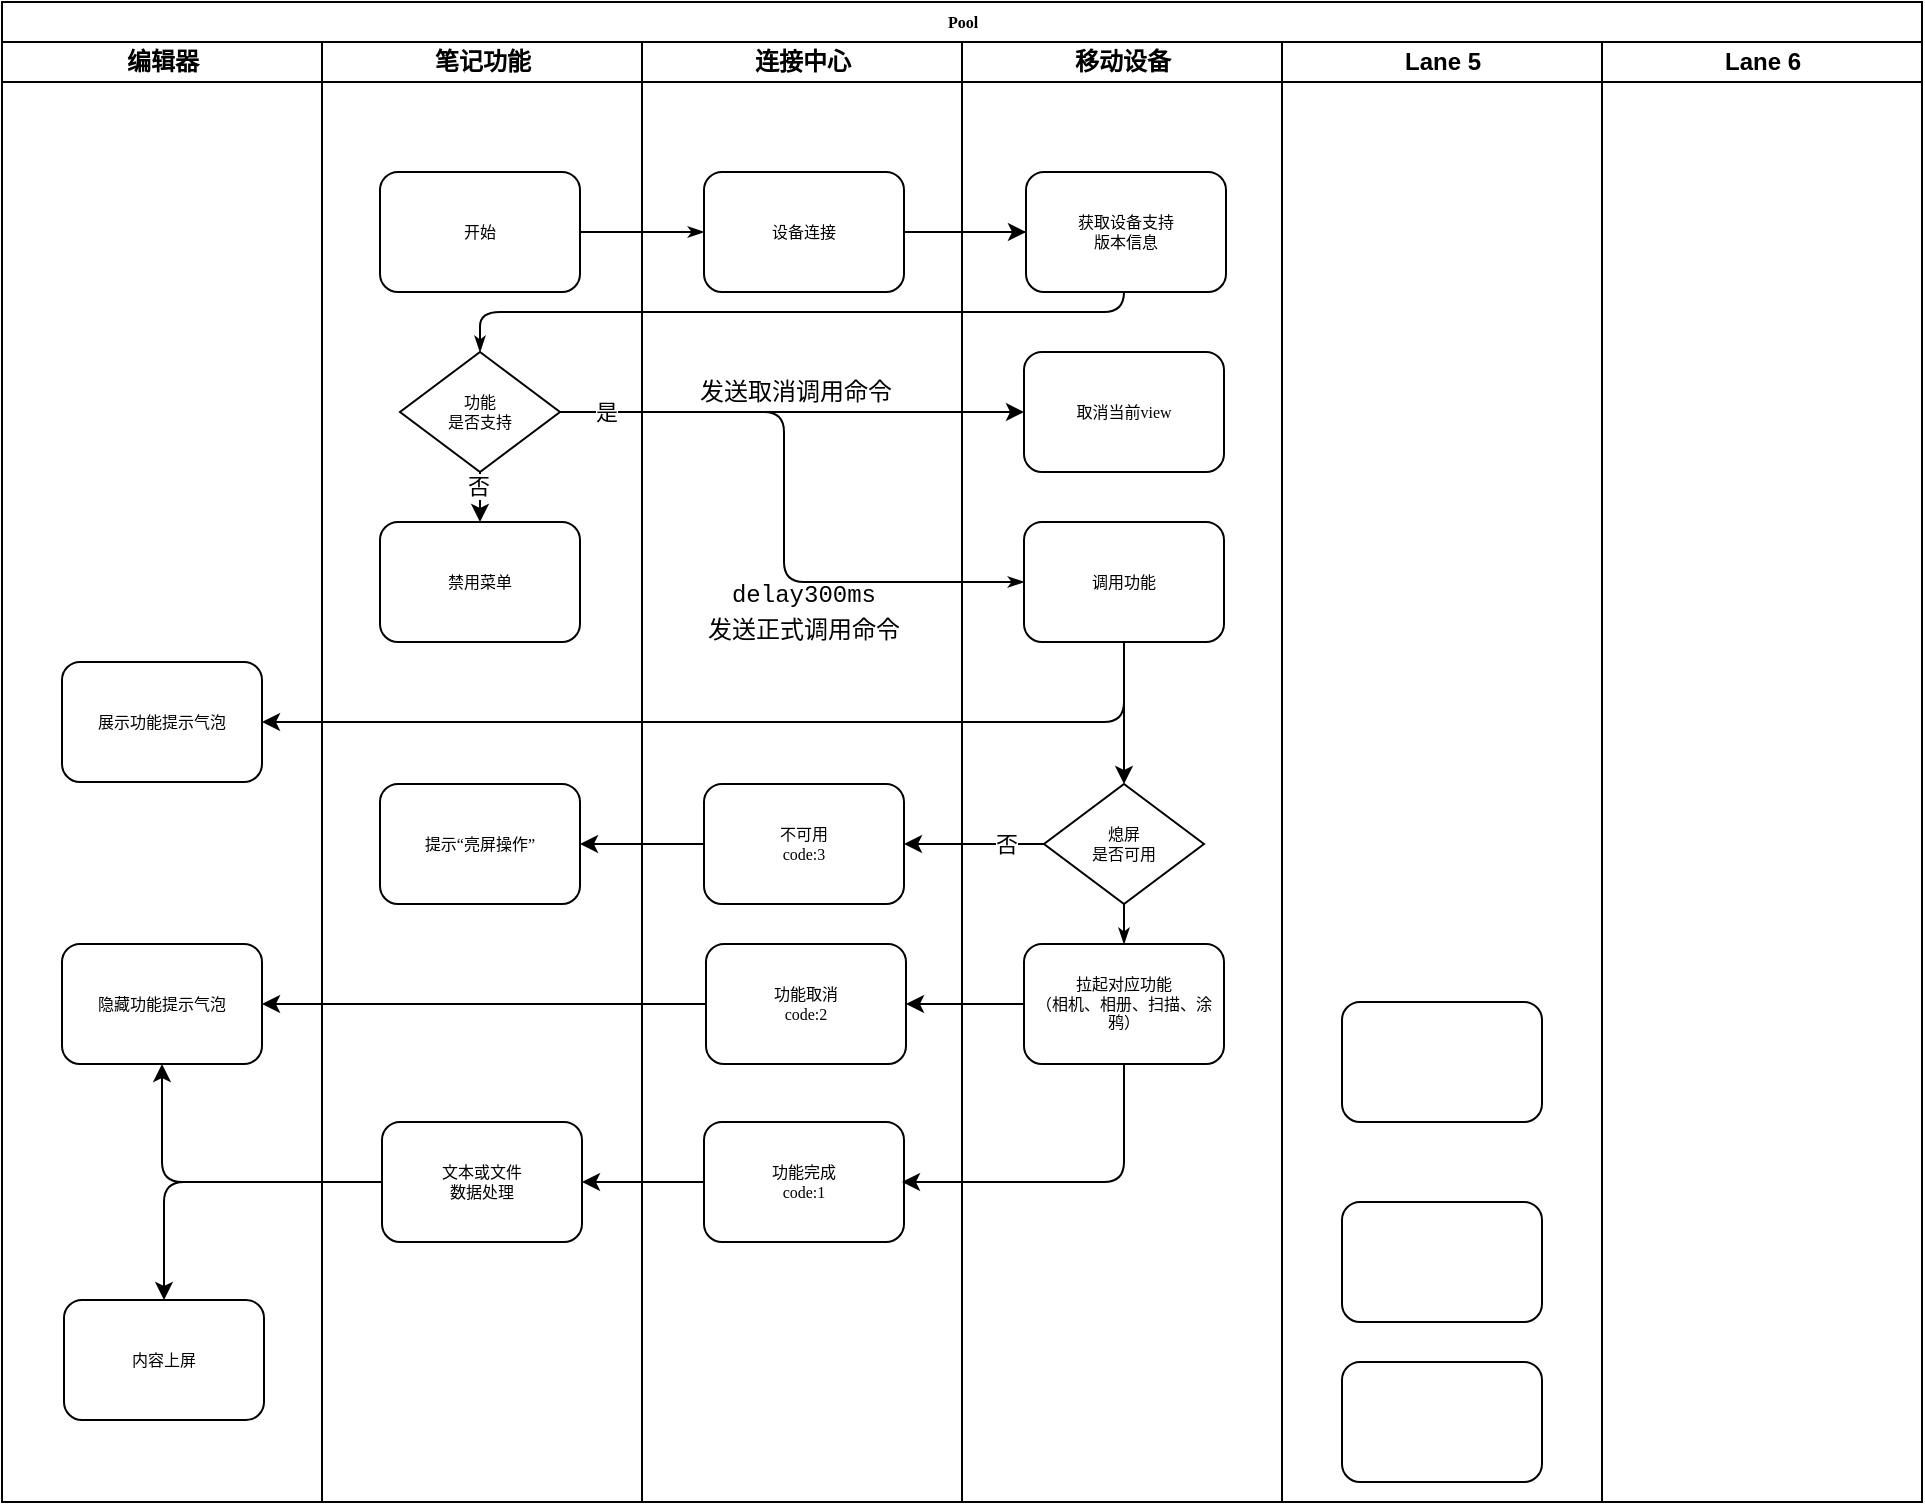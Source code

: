 <mxfile version="21.1.5" type="github">
  <diagram name="Page-1" id="74e2e168-ea6b-b213-b513-2b3c1d86103e">
    <mxGraphModel dx="956" dy="473" grid="1" gridSize="10" guides="1" tooltips="1" connect="1" arrows="1" fold="1" page="1" pageScale="1" pageWidth="1100" pageHeight="850" background="none" math="0" shadow="0">
      <root>
        <mxCell id="0" />
        <mxCell id="1" parent="0" />
        <mxCell id="77e6c97f196da883-1" value="Pool" style="swimlane;html=1;childLayout=stackLayout;startSize=20;rounded=0;shadow=0;labelBackgroundColor=none;strokeWidth=1;fontFamily=Verdana;fontSize=8;align=center;" parent="1" vertex="1">
          <mxGeometry x="70" y="40" width="960" height="750" as="geometry" />
        </mxCell>
        <mxCell id="77e6c97f196da883-2" value="编辑器" style="swimlane;html=1;startSize=20;" parent="77e6c97f196da883-1" vertex="1">
          <mxGeometry y="20" width="160" height="730" as="geometry" />
        </mxCell>
        <mxCell id="1_07ez9jOhSDojLGVaJd-40" value="展示功能提示气泡" style="rounded=1;whiteSpace=wrap;html=1;shadow=0;labelBackgroundColor=none;strokeWidth=1;fontFamily=Verdana;fontSize=8;align=center;" vertex="1" parent="77e6c97f196da883-2">
          <mxGeometry x="30" y="310" width="100" height="60" as="geometry" />
        </mxCell>
        <mxCell id="1_07ez9jOhSDojLGVaJd-43" value="隐藏功能提示气泡" style="rounded=1;whiteSpace=wrap;html=1;shadow=0;labelBackgroundColor=none;strokeWidth=1;fontFamily=Verdana;fontSize=8;align=center;" vertex="1" parent="77e6c97f196da883-2">
          <mxGeometry x="30" y="451" width="100" height="60" as="geometry" />
        </mxCell>
        <mxCell id="1_07ez9jOhSDojLGVaJd-49" value="内容上屏" style="rounded=1;whiteSpace=wrap;html=1;shadow=0;labelBackgroundColor=none;strokeWidth=1;fontFamily=Verdana;fontSize=8;align=center;" vertex="1" parent="77e6c97f196da883-2">
          <mxGeometry x="31" y="629" width="100" height="60" as="geometry" />
        </mxCell>
        <mxCell id="77e6c97f196da883-3" value="笔记功能" style="swimlane;html=1;startSize=20;" parent="77e6c97f196da883-1" vertex="1">
          <mxGeometry x="160" y="20" width="160" height="730" as="geometry" />
        </mxCell>
        <mxCell id="1_07ez9jOhSDojLGVaJd-46" value="文本或文件&lt;br&gt;数据处理" style="rounded=1;whiteSpace=wrap;html=1;shadow=0;labelBackgroundColor=none;strokeWidth=1;fontFamily=Verdana;fontSize=8;align=center;" vertex="1" parent="77e6c97f196da883-3">
          <mxGeometry x="30" y="540" width="100" height="60" as="geometry" />
        </mxCell>
        <mxCell id="77e6c97f196da883-4" value="连接中心" style="swimlane;html=1;startSize=20;" parent="77e6c97f196da883-1" vertex="1">
          <mxGeometry x="320" y="20" width="160" height="730" as="geometry" />
        </mxCell>
        <mxCell id="77e6c97f196da883-14" value="功能完成&lt;br&gt;code:1" style="rounded=1;whiteSpace=wrap;html=1;shadow=0;labelBackgroundColor=none;strokeWidth=1;fontFamily=Verdana;fontSize=8;align=center;" parent="77e6c97f196da883-4" vertex="1">
          <mxGeometry x="31" y="540" width="100" height="60" as="geometry" />
        </mxCell>
        <mxCell id="1_07ez9jOhSDojLGVaJd-48" style="edgeStyle=orthogonalEdgeStyle;curved=1;rounded=0;orthogonalLoop=1;jettySize=auto;html=1;exitX=0;exitY=0.5;exitDx=0;exitDy=0;entryX=1;entryY=0.5;entryDx=0;entryDy=0;" edge="1" parent="77e6c97f196da883-1" source="77e6c97f196da883-14" target="1_07ez9jOhSDojLGVaJd-46">
          <mxGeometry relative="1" as="geometry" />
        </mxCell>
        <mxCell id="1_07ez9jOhSDojLGVaJd-50" style="edgeStyle=orthogonalEdgeStyle;rounded=1;orthogonalLoop=1;jettySize=auto;html=1;exitX=0;exitY=0.5;exitDx=0;exitDy=0;entryX=0.5;entryY=0;entryDx=0;entryDy=0;" edge="1" parent="77e6c97f196da883-1" source="1_07ez9jOhSDojLGVaJd-46" target="1_07ez9jOhSDojLGVaJd-49">
          <mxGeometry relative="1" as="geometry" />
        </mxCell>
        <mxCell id="77e6c97f196da883-5" value="移动设备" style="swimlane;html=1;startSize=20;" parent="77e6c97f196da883-1" vertex="1">
          <mxGeometry x="480" y="20" width="160" height="730" as="geometry" />
        </mxCell>
        <mxCell id="77e6c97f196da883-8" value="开始" style="rounded=1;whiteSpace=wrap;html=1;shadow=0;labelBackgroundColor=none;strokeWidth=1;fontFamily=Verdana;fontSize=8;align=center;" parent="77e6c97f196da883-5" vertex="1">
          <mxGeometry x="-291" y="65" width="100" height="60" as="geometry" />
        </mxCell>
        <mxCell id="1_07ez9jOhSDojLGVaJd-3" value="功能&lt;br&gt;是否支持" style="rhombus;whiteSpace=wrap;html=1;rounded=0;shadow=0;labelBackgroundColor=none;strokeWidth=1;fontFamily=Verdana;fontSize=8;align=center;" vertex="1" parent="77e6c97f196da883-5">
          <mxGeometry x="-281" y="155" width="80" height="60" as="geometry" />
        </mxCell>
        <mxCell id="1_07ez9jOhSDojLGVaJd-4" value="禁用菜单" style="rounded=1;whiteSpace=wrap;html=1;shadow=0;labelBackgroundColor=none;strokeWidth=1;fontFamily=Verdana;fontSize=8;align=center;" vertex="1" parent="77e6c97f196da883-5">
          <mxGeometry x="-291" y="240" width="100" height="60" as="geometry" />
        </mxCell>
        <mxCell id="1_07ez9jOhSDojLGVaJd-5" style="edgeStyle=orthogonalEdgeStyle;rounded=0;orthogonalLoop=1;jettySize=auto;html=1;exitX=0.5;exitY=1;exitDx=0;exitDy=0;entryX=0.5;entryY=0;entryDx=0;entryDy=0;" edge="1" parent="77e6c97f196da883-5" source="1_07ez9jOhSDojLGVaJd-3" target="1_07ez9jOhSDojLGVaJd-4">
          <mxGeometry relative="1" as="geometry" />
        </mxCell>
        <mxCell id="1_07ez9jOhSDojLGVaJd-11" value="否" style="edgeLabel;html=1;align=center;verticalAlign=middle;resizable=0;points=[];" vertex="1" connectable="0" parent="1_07ez9jOhSDojLGVaJd-5">
          <mxGeometry x="-0.486" y="-1" relative="1" as="geometry">
            <mxPoint as="offset" />
          </mxGeometry>
        </mxCell>
        <mxCell id="1_07ez9jOhSDojLGVaJd-13" value="提示“亮屏操作”" style="rounded=1;whiteSpace=wrap;html=1;shadow=0;labelBackgroundColor=none;strokeWidth=1;fontFamily=Verdana;fontSize=8;align=center;" vertex="1" parent="77e6c97f196da883-5">
          <mxGeometry x="-291" y="371" width="100" height="60" as="geometry" />
        </mxCell>
        <mxCell id="77e6c97f196da883-26" style="edgeStyle=orthogonalEdgeStyle;rounded=1;html=1;labelBackgroundColor=none;startArrow=none;startFill=0;startSize=5;endArrow=classicThin;endFill=1;endSize=5;jettySize=auto;orthogonalLoop=1;strokeWidth=1;fontFamily=Verdana;fontSize=8" parent="77e6c97f196da883-5" source="77e6c97f196da883-8" target="77e6c97f196da883-11" edge="1">
          <mxGeometry relative="1" as="geometry" />
        </mxCell>
        <mxCell id="77e6c97f196da883-27" style="edgeStyle=orthogonalEdgeStyle;rounded=1;html=1;labelBackgroundColor=none;startArrow=none;startFill=0;startSize=5;endArrow=classicThin;endFill=1;endSize=5;jettySize=auto;orthogonalLoop=1;strokeWidth=1;fontFamily=Verdana;fontSize=8;entryX=0.5;entryY=0;entryDx=0;entryDy=0;" parent="77e6c97f196da883-5" source="77e6c97f196da883-11" target="1_07ez9jOhSDojLGVaJd-3" edge="1">
          <mxGeometry relative="1" as="geometry">
            <Array as="points">
              <mxPoint x="81" y="95" />
              <mxPoint x="81" y="135" />
              <mxPoint x="-241" y="135" />
            </Array>
            <mxPoint x="-248.971" y="155" as="targetPoint" />
          </mxGeometry>
        </mxCell>
        <mxCell id="77e6c97f196da883-11" value="设备连接" style="rounded=1;whiteSpace=wrap;html=1;shadow=0;labelBackgroundColor=none;strokeWidth=1;fontFamily=Verdana;fontSize=8;align=center;" parent="77e6c97f196da883-5" vertex="1">
          <mxGeometry x="-129" y="65" width="100" height="60" as="geometry" />
        </mxCell>
        <mxCell id="1_07ez9jOhSDojLGVaJd-7" value="&lt;div style=&quot;font-family: Menlo, Monaco, &amp;quot;Courier New&amp;quot;, monospace; line-height: 18px;&quot;&gt;&lt;span style=&quot;background-color: rgb(255, 255, 255);&quot;&gt;发送取消调用命令&lt;/span&gt;&lt;/div&gt;" style="text;html=1;strokeColor=none;fillColor=none;align=center;verticalAlign=middle;whiteSpace=wrap;rounded=0;" vertex="1" parent="77e6c97f196da883-5">
          <mxGeometry x="-138" y="160" width="110" height="30" as="geometry" />
        </mxCell>
        <mxCell id="1_07ez9jOhSDojLGVaJd-9" value="&lt;div style=&quot;font-family: Menlo, Monaco, &amp;quot;Courier New&amp;quot;, monospace; line-height: 18px;&quot;&gt;&lt;span style=&quot;background-color: rgb(255, 255, 255);&quot;&gt;delay300ms&lt;/span&gt;&lt;/div&gt;&lt;div style=&quot;font-family: Menlo, Monaco, &amp;quot;Courier New&amp;quot;, monospace; line-height: 18px;&quot;&gt;&lt;span style=&quot;background-color: rgb(255, 255, 255);&quot;&gt;发送正式调用命令&lt;/span&gt;&lt;/div&gt;" style="text;html=1;strokeColor=none;fillColor=none;align=center;verticalAlign=middle;whiteSpace=wrap;rounded=0;" vertex="1" parent="77e6c97f196da883-5">
          <mxGeometry x="-134" y="270" width="110" height="30" as="geometry" />
        </mxCell>
        <mxCell id="1_07ez9jOhSDojLGVaJd-16" value="不可用&lt;br&gt;code:3" style="rounded=1;whiteSpace=wrap;html=1;shadow=0;labelBackgroundColor=none;strokeWidth=1;fontFamily=Verdana;fontSize=8;align=center;" vertex="1" parent="77e6c97f196da883-5">
          <mxGeometry x="-129" y="371" width="100" height="60" as="geometry" />
        </mxCell>
        <mxCell id="1_07ez9jOhSDojLGVaJd-18" value="功能取消&lt;br&gt;code:2" style="rounded=1;whiteSpace=wrap;html=1;shadow=0;labelBackgroundColor=none;strokeWidth=1;fontFamily=Verdana;fontSize=8;align=center;" vertex="1" parent="77e6c97f196da883-5">
          <mxGeometry x="-128" y="451" width="100" height="60" as="geometry" />
        </mxCell>
        <mxCell id="1_07ez9jOhSDojLGVaJd-14" style="edgeStyle=orthogonalEdgeStyle;rounded=0;orthogonalLoop=1;jettySize=auto;html=1;exitX=0;exitY=0.5;exitDx=0;exitDy=0;entryX=1;entryY=0.5;entryDx=0;entryDy=0;" edge="1" parent="77e6c97f196da883-5" source="77e6c97f196da883-13" target="1_07ez9jOhSDojLGVaJd-16">
          <mxGeometry relative="1" as="geometry" />
        </mxCell>
        <mxCell id="1_07ez9jOhSDojLGVaJd-15" value="否" style="edgeLabel;html=1;align=center;verticalAlign=middle;resizable=0;points=[];" vertex="1" connectable="0" parent="1_07ez9jOhSDojLGVaJd-14">
          <mxGeometry x="-0.811" y="-1" relative="1" as="geometry">
            <mxPoint x="-13" y="1" as="offset" />
          </mxGeometry>
        </mxCell>
        <mxCell id="1_07ez9jOhSDojLGVaJd-17" style="edgeStyle=orthogonalEdgeStyle;rounded=0;orthogonalLoop=1;jettySize=auto;html=1;exitX=0;exitY=0.5;exitDx=0;exitDy=0;entryX=1;entryY=0.5;entryDx=0;entryDy=0;" edge="1" parent="77e6c97f196da883-5" source="1_07ez9jOhSDojLGVaJd-16" target="1_07ez9jOhSDojLGVaJd-13">
          <mxGeometry relative="1" as="geometry" />
        </mxCell>
        <mxCell id="77e6c97f196da883-12" value="取消当前view" style="rounded=1;whiteSpace=wrap;html=1;shadow=0;labelBackgroundColor=none;strokeWidth=1;fontFamily=Verdana;fontSize=8;align=center;" parent="77e6c97f196da883-5" vertex="1">
          <mxGeometry x="31" y="155" width="100" height="60" as="geometry" />
        </mxCell>
        <mxCell id="77e6c97f196da883-13" value="熄屏&lt;br&gt;是否可用" style="rhombus;whiteSpace=wrap;html=1;rounded=0;shadow=0;labelBackgroundColor=none;strokeWidth=1;fontFamily=Verdana;fontSize=8;align=center;" parent="77e6c97f196da883-5" vertex="1">
          <mxGeometry x="41" y="371" width="80" height="60" as="geometry" />
        </mxCell>
        <mxCell id="1_07ez9jOhSDojLGVaJd-1" value="获取设备支持&lt;br&gt;版本信息" style="rounded=1;whiteSpace=wrap;html=1;shadow=0;labelBackgroundColor=none;strokeWidth=1;fontFamily=Verdana;fontSize=8;align=center;" vertex="1" parent="77e6c97f196da883-5">
          <mxGeometry x="32" y="65" width="100" height="60" as="geometry" />
        </mxCell>
        <mxCell id="1_07ez9jOhSDojLGVaJd-12" style="edgeStyle=orthogonalEdgeStyle;rounded=0;orthogonalLoop=1;jettySize=auto;html=1;exitX=0.5;exitY=1;exitDx=0;exitDy=0;entryX=0.5;entryY=0;entryDx=0;entryDy=0;" edge="1" parent="77e6c97f196da883-5" source="1_07ez9jOhSDojLGVaJd-8" target="77e6c97f196da883-13">
          <mxGeometry relative="1" as="geometry" />
        </mxCell>
        <mxCell id="1_07ez9jOhSDojLGVaJd-8" value="调用功能" style="rounded=1;whiteSpace=wrap;html=1;shadow=0;labelBackgroundColor=none;strokeWidth=1;fontFamily=Verdana;fontSize=8;align=center;" vertex="1" parent="77e6c97f196da883-5">
          <mxGeometry x="31" y="240" width="100" height="60" as="geometry" />
        </mxCell>
        <mxCell id="77e6c97f196da883-15" value="拉起对应功能&lt;br&gt;（相机、相册、扫描、涂鸦）" style="rounded=1;whiteSpace=wrap;html=1;shadow=0;labelBackgroundColor=none;strokeWidth=1;fontFamily=Verdana;fontSize=8;align=center;" parent="77e6c97f196da883-5" vertex="1">
          <mxGeometry x="31" y="451" width="100" height="60" as="geometry" />
        </mxCell>
        <mxCell id="77e6c97f196da883-33" style="edgeStyle=orthogonalEdgeStyle;rounded=1;html=1;labelBackgroundColor=none;startArrow=none;startFill=0;startSize=5;endArrow=classicThin;endFill=1;endSize=5;jettySize=auto;orthogonalLoop=1;strokeWidth=1;fontFamily=Verdana;fontSize=8" parent="77e6c97f196da883-5" source="77e6c97f196da883-13" target="77e6c97f196da883-15" edge="1">
          <mxGeometry relative="1" as="geometry" />
        </mxCell>
        <mxCell id="1_07ez9jOhSDojLGVaJd-2" style="edgeStyle=orthogonalEdgeStyle;rounded=0;orthogonalLoop=1;jettySize=auto;html=1;exitX=1;exitY=0.5;exitDx=0;exitDy=0;entryX=0;entryY=0.5;entryDx=0;entryDy=0;" edge="1" parent="77e6c97f196da883-5" source="77e6c97f196da883-11" target="1_07ez9jOhSDojLGVaJd-1">
          <mxGeometry relative="1" as="geometry" />
        </mxCell>
        <mxCell id="1_07ez9jOhSDojLGVaJd-6" style="edgeStyle=orthogonalEdgeStyle;rounded=0;orthogonalLoop=1;jettySize=auto;html=1;exitX=1;exitY=0.5;exitDx=0;exitDy=0;entryX=0;entryY=0.5;entryDx=0;entryDy=0;" edge="1" parent="77e6c97f196da883-5" source="1_07ez9jOhSDojLGVaJd-3" target="77e6c97f196da883-12">
          <mxGeometry relative="1" as="geometry" />
        </mxCell>
        <mxCell id="77e6c97f196da883-29" style="edgeStyle=orthogonalEdgeStyle;rounded=1;html=1;labelBackgroundColor=none;startArrow=none;startFill=0;startSize=5;endArrow=classicThin;endFill=1;endSize=5;jettySize=auto;orthogonalLoop=1;strokeWidth=1;fontFamily=Verdana;fontSize=8;entryX=0;entryY=0.5;entryDx=0;entryDy=0;exitX=1;exitY=0.5;exitDx=0;exitDy=0;" parent="77e6c97f196da883-5" source="1_07ez9jOhSDojLGVaJd-3" target="1_07ez9jOhSDojLGVaJd-8" edge="1">
          <mxGeometry relative="1" as="geometry">
            <Array as="points">
              <mxPoint x="-89" y="185" />
              <mxPoint x="-89" y="270" />
            </Array>
          </mxGeometry>
        </mxCell>
        <mxCell id="1_07ez9jOhSDojLGVaJd-10" value="是" style="edgeLabel;html=1;align=center;verticalAlign=middle;resizable=0;points=[];" vertex="1" connectable="0" parent="77e6c97f196da883-29">
          <mxGeometry x="-0.857" relative="1" as="geometry">
            <mxPoint as="offset" />
          </mxGeometry>
        </mxCell>
        <mxCell id="1_07ez9jOhSDojLGVaJd-19" style="edgeStyle=orthogonalEdgeStyle;rounded=0;orthogonalLoop=1;jettySize=auto;html=1;exitX=0;exitY=0.5;exitDx=0;exitDy=0;entryX=1;entryY=0.5;entryDx=0;entryDy=0;" edge="1" parent="77e6c97f196da883-5" source="77e6c97f196da883-15" target="1_07ez9jOhSDojLGVaJd-18">
          <mxGeometry relative="1" as="geometry" />
        </mxCell>
        <mxCell id="77e6c97f196da883-6" value="Lane 5" style="swimlane;html=1;startSize=20;" parent="77e6c97f196da883-1" vertex="1">
          <mxGeometry x="640" y="20" width="160" height="730" as="geometry" />
        </mxCell>
        <mxCell id="77e6c97f196da883-22" value="" style="rounded=1;whiteSpace=wrap;html=1;shadow=0;labelBackgroundColor=none;strokeWidth=1;fontFamily=Verdana;fontSize=8;align=center;" parent="77e6c97f196da883-6" vertex="1">
          <mxGeometry x="30" y="580" width="100" height="60" as="geometry" />
        </mxCell>
        <mxCell id="77e6c97f196da883-23" value="" style="rounded=1;whiteSpace=wrap;html=1;shadow=0;labelBackgroundColor=none;strokeWidth=1;fontFamily=Verdana;fontSize=8;align=center;" parent="77e6c97f196da883-6" vertex="1">
          <mxGeometry x="30" y="660" width="100" height="60" as="geometry" />
        </mxCell>
        <mxCell id="77e6c97f196da883-10" value="" style="rounded=1;whiteSpace=wrap;html=1;shadow=0;labelBackgroundColor=none;strokeWidth=1;fontFamily=Verdana;fontSize=8;align=center;" parent="77e6c97f196da883-6" vertex="1">
          <mxGeometry x="30" y="480" width="100" height="60" as="geometry" />
        </mxCell>
        <mxCell id="77e6c97f196da883-7" value="Lane 6" style="swimlane;html=1;startSize=20;" parent="77e6c97f196da883-1" vertex="1">
          <mxGeometry x="800" y="20" width="160" height="730" as="geometry" />
        </mxCell>
        <mxCell id="1_07ez9jOhSDojLGVaJd-42" style="edgeStyle=orthogonalEdgeStyle;rounded=1;orthogonalLoop=1;jettySize=auto;html=1;exitX=0.5;exitY=1;exitDx=0;exitDy=0;entryX=1;entryY=0.5;entryDx=0;entryDy=0;" edge="1" parent="77e6c97f196da883-1" source="1_07ez9jOhSDojLGVaJd-8" target="1_07ez9jOhSDojLGVaJd-40">
          <mxGeometry relative="1" as="geometry" />
        </mxCell>
        <mxCell id="1_07ez9jOhSDojLGVaJd-44" style="edgeStyle=orthogonalEdgeStyle;curved=1;rounded=0;orthogonalLoop=1;jettySize=auto;html=1;exitX=0;exitY=0.5;exitDx=0;exitDy=0;entryX=1;entryY=0.5;entryDx=0;entryDy=0;" edge="1" parent="77e6c97f196da883-1" source="1_07ez9jOhSDojLGVaJd-18" target="1_07ez9jOhSDojLGVaJd-43">
          <mxGeometry relative="1" as="geometry" />
        </mxCell>
        <mxCell id="1_07ez9jOhSDojLGVaJd-45" style="edgeStyle=orthogonalEdgeStyle;rounded=1;orthogonalLoop=1;jettySize=auto;html=1;exitX=0.5;exitY=1;exitDx=0;exitDy=0;" edge="1" parent="77e6c97f196da883-1" source="77e6c97f196da883-15">
          <mxGeometry relative="1" as="geometry">
            <mxPoint x="450" y="590" as="targetPoint" />
            <Array as="points">
              <mxPoint x="561" y="590" />
            </Array>
          </mxGeometry>
        </mxCell>
        <mxCell id="1_07ez9jOhSDojLGVaJd-47" style="edgeStyle=orthogonalEdgeStyle;rounded=1;orthogonalLoop=1;jettySize=auto;html=1;exitX=0;exitY=0.5;exitDx=0;exitDy=0;entryX=0.5;entryY=1;entryDx=0;entryDy=0;" edge="1" parent="77e6c97f196da883-1" source="1_07ez9jOhSDojLGVaJd-46" target="1_07ez9jOhSDojLGVaJd-43">
          <mxGeometry relative="1" as="geometry">
            <Array as="points">
              <mxPoint x="80" y="590" />
            </Array>
          </mxGeometry>
        </mxCell>
      </root>
    </mxGraphModel>
  </diagram>
</mxfile>
